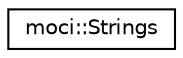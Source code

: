 digraph "Graphical Class Hierarchy"
{
  edge [fontname="Helvetica",fontsize="10",labelfontname="Helvetica",labelfontsize="10"];
  node [fontname="Helvetica",fontsize="10",shape=record];
  rankdir="LR";
  Node0 [label="moci::Strings",height=0.2,width=0.4,color="black", fillcolor="white", style="filled",URL="$classmoci_1_1Strings.html",tooltip="Collection of string helper functions. "];
}
